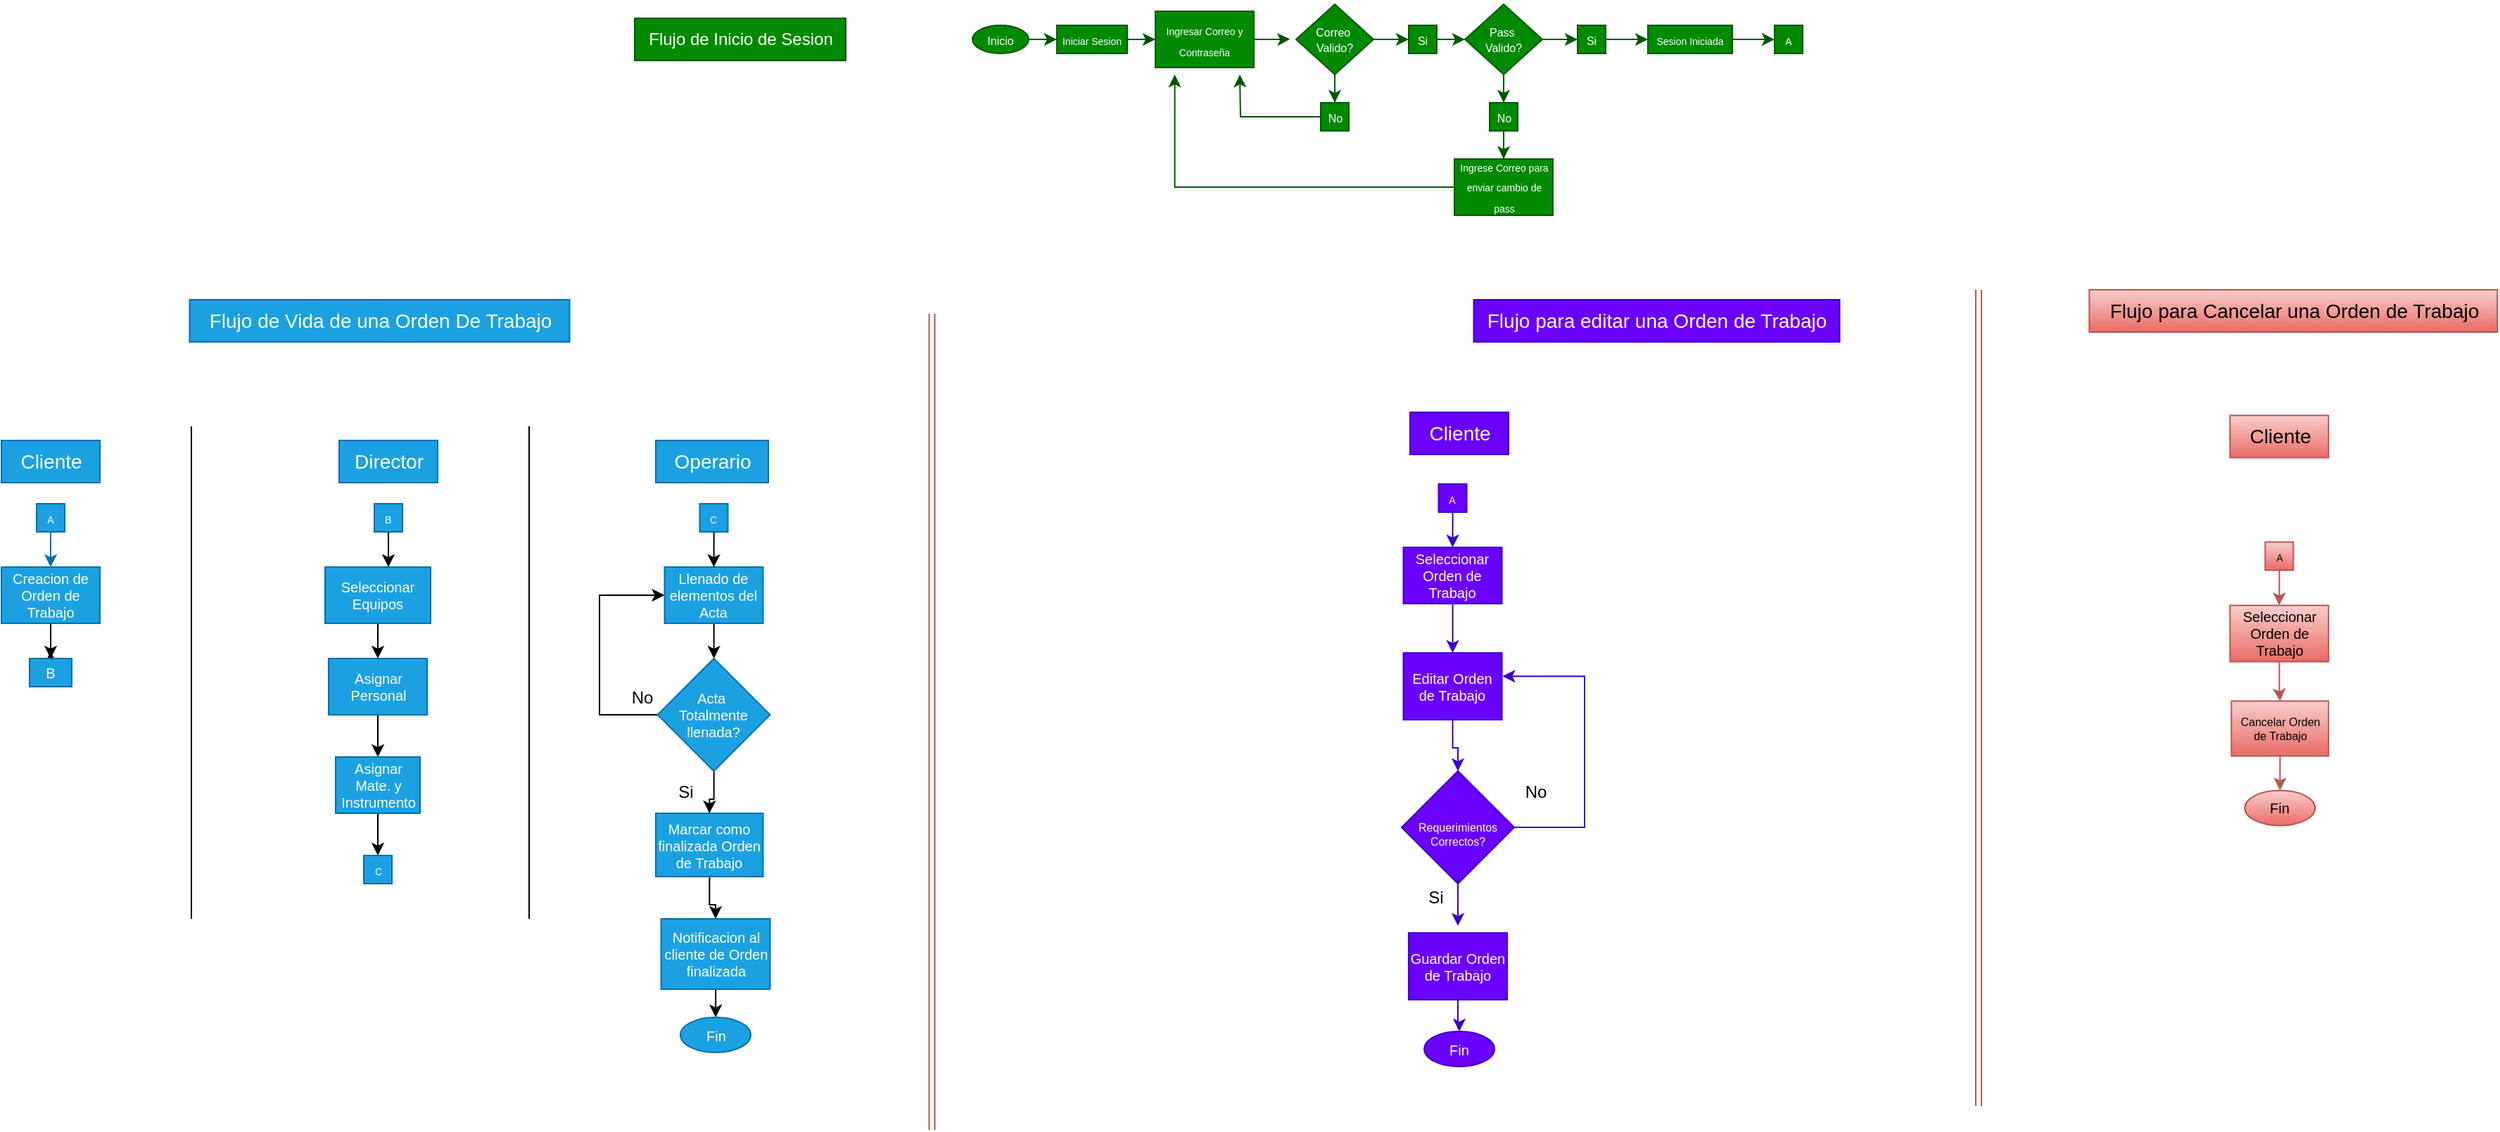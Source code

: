 <mxfile version="28.0.7">
  <diagram name="Página-1" id="KSOU-nN-DtzfJ4hTOI7c">
    <mxGraphModel dx="1668" dy="889" grid="1" gridSize="10" guides="1" tooltips="1" connect="1" arrows="1" fold="1" page="1" pageScale="1" pageWidth="827" pageHeight="1169" math="0" shadow="0">
      <root>
        <mxCell id="0" />
        <mxCell id="1" parent="0" />
        <mxCell id="dSN5XhyjflUej59NDyXJ-1" style="edgeStyle=orthogonalEdgeStyle;rounded=0;orthogonalLoop=1;jettySize=auto;html=1;entryX=0;entryY=0.5;entryDx=0;entryDy=0;fillColor=#008a00;strokeColor=#005700;" parent="1" source="dSN5XhyjflUej59NDyXJ-2" target="dSN5XhyjflUej59NDyXJ-6" edge="1">
          <mxGeometry relative="1" as="geometry" />
        </mxCell>
        <mxCell id="dSN5XhyjflUej59NDyXJ-2" value="&lt;font style=&quot;font-size: 8px;&quot;&gt;Inicio&lt;/font&gt;" style="ellipse;whiteSpace=wrap;html=1;fillColor=#008a00;fontColor=#ffffff;strokeColor=#005700;" parent="1" vertex="1">
          <mxGeometry x="895" y="175" width="40" height="20" as="geometry" />
        </mxCell>
        <mxCell id="dSN5XhyjflUej59NDyXJ-3" style="edgeStyle=orthogonalEdgeStyle;rounded=0;orthogonalLoop=1;jettySize=auto;html=1;entryX=0.5;entryY=0;entryDx=0;entryDy=0;fillColor=#008a00;strokeColor=#005700;" parent="1" source="dSN5XhyjflUej59NDyXJ-4" target="dSN5XhyjflUej59NDyXJ-10" edge="1">
          <mxGeometry relative="1" as="geometry" />
        </mxCell>
        <mxCell id="dSN5XhyjflUej59NDyXJ-4" value="&lt;div style=&quot;line-height: 70%;&quot;&gt;&lt;span style=&quot;font-size: 8px;&quot;&gt;Correo&amp;nbsp;&lt;/span&gt;&lt;/div&gt;&lt;div style=&quot;line-height: 70%;&quot;&gt;&lt;span style=&quot;font-size: 8px;&quot;&gt;Valido?&lt;/span&gt;&lt;/div&gt;" style="rhombus;whiteSpace=wrap;html=1;fillColor=#008a00;fontColor=#ffffff;strokeColor=#005700;" parent="1" vertex="1">
          <mxGeometry x="1125" y="160" width="55" height="50" as="geometry" />
        </mxCell>
        <mxCell id="dSN5XhyjflUej59NDyXJ-5" style="edgeStyle=orthogonalEdgeStyle;rounded=0;orthogonalLoop=1;jettySize=auto;html=1;entryX=0;entryY=0.5;entryDx=0;entryDy=0;fillColor=#008a00;strokeColor=#005700;" parent="1" source="dSN5XhyjflUej59NDyXJ-6" target="dSN5XhyjflUej59NDyXJ-8" edge="1">
          <mxGeometry relative="1" as="geometry" />
        </mxCell>
        <mxCell id="dSN5XhyjflUej59NDyXJ-6" value="&lt;font style=&quot;font-size: 7px;&quot;&gt;Iniciar Sesion&lt;/font&gt;" style="rounded=0;whiteSpace=wrap;html=1;fillColor=#008a00;fontColor=#ffffff;strokeColor=#005700;" parent="1" vertex="1">
          <mxGeometry x="955" y="175" width="50" height="20" as="geometry" />
        </mxCell>
        <mxCell id="dSN5XhyjflUej59NDyXJ-7" style="edgeStyle=orthogonalEdgeStyle;rounded=0;orthogonalLoop=1;jettySize=auto;html=1;exitX=0.5;exitY=0;exitDx=0;exitDy=0;fillColor=#008a00;strokeColor=#005700;" parent="1" source="dSN5XhyjflUej59NDyXJ-8" edge="1">
          <mxGeometry relative="1" as="geometry">
            <mxPoint x="1060.238" y="165" as="targetPoint" />
          </mxGeometry>
        </mxCell>
        <mxCell id="dSN5XhyjflUej59NDyXJ-8" value="&lt;font style=&quot;font-size: 7px;&quot;&gt;Ingresar Correo y Contraseña&lt;/font&gt;" style="rounded=0;whiteSpace=wrap;html=1;fillColor=#008a00;fontColor=#ffffff;strokeColor=#005700;" parent="1" vertex="1">
          <mxGeometry x="1025" y="165" width="70" height="40" as="geometry" />
        </mxCell>
        <mxCell id="dSN5XhyjflUej59NDyXJ-9" style="edgeStyle=orthogonalEdgeStyle;rounded=0;orthogonalLoop=1;jettySize=auto;html=1;entryX=-0.078;entryY=0.495;entryDx=0;entryDy=0;entryPerimeter=0;fillColor=#008a00;strokeColor=#005700;" parent="1" source="dSN5XhyjflUej59NDyXJ-8" target="dSN5XhyjflUej59NDyXJ-4" edge="1">
          <mxGeometry relative="1" as="geometry" />
        </mxCell>
        <mxCell id="dSN5XhyjflUej59NDyXJ-10" value="&lt;font style=&quot;font-size: 8px;&quot;&gt;No&lt;/font&gt;" style="rounded=0;whiteSpace=wrap;html=1;fillColor=#008a00;fontColor=#ffffff;strokeColor=#005700;" parent="1" vertex="1">
          <mxGeometry x="1142.5" y="230" width="20" height="20" as="geometry" />
        </mxCell>
        <mxCell id="dSN5XhyjflUej59NDyXJ-11" style="edgeStyle=orthogonalEdgeStyle;rounded=0;orthogonalLoop=1;jettySize=auto;html=1;fillColor=#008a00;strokeColor=#005700;" parent="1" source="dSN5XhyjflUej59NDyXJ-10" edge="1">
          <mxGeometry relative="1" as="geometry">
            <mxPoint x="1085" y="210" as="targetPoint" />
          </mxGeometry>
        </mxCell>
        <mxCell id="dSN5XhyjflUej59NDyXJ-12" style="edgeStyle=orthogonalEdgeStyle;rounded=0;orthogonalLoop=1;jettySize=auto;html=1;entryX=0;entryY=0.5;entryDx=0;entryDy=0;fillColor=#008a00;strokeColor=#005700;" parent="1" source="dSN5XhyjflUej59NDyXJ-14" target="dSN5XhyjflUej59NDyXJ-22" edge="1">
          <mxGeometry relative="1" as="geometry" />
        </mxCell>
        <mxCell id="dSN5XhyjflUej59NDyXJ-13" style="edgeStyle=orthogonalEdgeStyle;rounded=0;orthogonalLoop=1;jettySize=auto;html=1;entryX=0.5;entryY=0;entryDx=0;entryDy=0;fillColor=#008a00;strokeColor=#005700;" parent="1" source="dSN5XhyjflUej59NDyXJ-14" target="dSN5XhyjflUej59NDyXJ-17" edge="1">
          <mxGeometry relative="1" as="geometry" />
        </mxCell>
        <mxCell id="dSN5XhyjflUej59NDyXJ-14" value="&lt;div style=&quot;line-height: 70%;&quot;&gt;&lt;span style=&quot;font-size: 8px;&quot;&gt;Pass&amp;nbsp;&lt;/span&gt;&lt;/div&gt;&lt;div style=&quot;line-height: 70%;&quot;&gt;&lt;span style=&quot;font-size: 8px;&quot;&gt;Valido?&lt;/span&gt;&lt;/div&gt;" style="rhombus;whiteSpace=wrap;html=1;fillColor=#008a00;fontColor=#ffffff;strokeColor=#005700;" parent="1" vertex="1">
          <mxGeometry x="1245" y="160" width="55" height="50" as="geometry" />
        </mxCell>
        <mxCell id="dSN5XhyjflUej59NDyXJ-15" style="edgeStyle=orthogonalEdgeStyle;rounded=0;orthogonalLoop=1;jettySize=auto;html=1;entryX=0;entryY=0.5;entryDx=0;entryDy=0;fillColor=#008a00;strokeColor=#005700;" parent="1" source="dSN5XhyjflUej59NDyXJ-4" target="dSN5XhyjflUej59NDyXJ-20" edge="1">
          <mxGeometry relative="1" as="geometry" />
        </mxCell>
        <mxCell id="dSN5XhyjflUej59NDyXJ-16" style="edgeStyle=orthogonalEdgeStyle;rounded=0;orthogonalLoop=1;jettySize=auto;html=1;entryX=0.5;entryY=0;entryDx=0;entryDy=0;fillColor=#008a00;strokeColor=#005700;" parent="1" source="dSN5XhyjflUej59NDyXJ-17" target="dSN5XhyjflUej59NDyXJ-18" edge="1">
          <mxGeometry relative="1" as="geometry" />
        </mxCell>
        <mxCell id="dSN5XhyjflUej59NDyXJ-17" value="&lt;font style=&quot;font-size: 8px;&quot;&gt;No&lt;/font&gt;" style="rounded=0;whiteSpace=wrap;html=1;fillColor=#008a00;fontColor=#ffffff;strokeColor=#005700;" parent="1" vertex="1">
          <mxGeometry x="1262.5" y="230" width="20" height="20" as="geometry" />
        </mxCell>
        <mxCell id="dSN5XhyjflUej59NDyXJ-18" value="&lt;font style=&quot;font-size: 7px;&quot;&gt;Ingrese Correo para enviar cambio de pass&lt;/font&gt;" style="rounded=0;whiteSpace=wrap;html=1;textDirection=ltr;labelPosition=center;verticalLabelPosition=middle;align=center;verticalAlign=middle;spacing=1;spacingBottom=3;fillColor=#008a00;fontColor=#ffffff;strokeColor=#005700;" parent="1" vertex="1">
          <mxGeometry x="1237.5" y="270" width="70" height="40" as="geometry" />
        </mxCell>
        <mxCell id="dSN5XhyjflUej59NDyXJ-19" style="edgeStyle=orthogonalEdgeStyle;rounded=0;orthogonalLoop=1;jettySize=auto;html=1;entryX=0;entryY=0.5;entryDx=0;entryDy=0;fillColor=#008a00;strokeColor=#005700;" parent="1" source="dSN5XhyjflUej59NDyXJ-20" target="dSN5XhyjflUej59NDyXJ-14" edge="1">
          <mxGeometry relative="1" as="geometry" />
        </mxCell>
        <mxCell id="dSN5XhyjflUej59NDyXJ-20" value="&lt;font style=&quot;font-size: 8px;&quot;&gt;Si&lt;/font&gt;" style="rounded=0;whiteSpace=wrap;html=1;fillColor=#008a00;fontColor=#ffffff;strokeColor=#005700;" parent="1" vertex="1">
          <mxGeometry x="1205" y="175" width="20" height="20" as="geometry" />
        </mxCell>
        <mxCell id="dSN5XhyjflUej59NDyXJ-21" style="edgeStyle=orthogonalEdgeStyle;rounded=0;orthogonalLoop=1;jettySize=auto;html=1;entryX=0;entryY=0.5;entryDx=0;entryDy=0;fillColor=#008a00;strokeColor=#005700;" parent="1" source="dSN5XhyjflUej59NDyXJ-22" target="dSN5XhyjflUej59NDyXJ-25" edge="1">
          <mxGeometry relative="1" as="geometry" />
        </mxCell>
        <mxCell id="dSN5XhyjflUej59NDyXJ-22" value="&lt;font style=&quot;font-size: 8px;&quot;&gt;Si&lt;/font&gt;" style="rounded=0;whiteSpace=wrap;html=1;fillColor=#008a00;fontColor=#ffffff;strokeColor=#005700;" parent="1" vertex="1">
          <mxGeometry x="1325" y="175" width="20" height="20" as="geometry" />
        </mxCell>
        <mxCell id="dSN5XhyjflUej59NDyXJ-23" style="edgeStyle=orthogonalEdgeStyle;rounded=0;orthogonalLoop=1;jettySize=auto;html=1;entryX=0.197;entryY=1.125;entryDx=0;entryDy=0;entryPerimeter=0;fillColor=#008a00;strokeColor=#005700;" parent="1" source="dSN5XhyjflUej59NDyXJ-18" target="dSN5XhyjflUej59NDyXJ-8" edge="1">
          <mxGeometry relative="1" as="geometry">
            <mxPoint x="1038" y="150" as="targetPoint" />
          </mxGeometry>
        </mxCell>
        <mxCell id="dSN5XhyjflUej59NDyXJ-24" style="edgeStyle=orthogonalEdgeStyle;rounded=0;orthogonalLoop=1;jettySize=auto;html=1;entryX=0;entryY=0.5;entryDx=0;entryDy=0;fillColor=#008a00;strokeColor=#005700;" parent="1" source="dSN5XhyjflUej59NDyXJ-25" target="dSN5XhyjflUej59NDyXJ-28" edge="1">
          <mxGeometry relative="1" as="geometry" />
        </mxCell>
        <mxCell id="dSN5XhyjflUej59NDyXJ-25" value="&lt;span style=&quot;font-size: 7px;&quot;&gt;Sesion Iniciada&lt;/span&gt;" style="rounded=0;whiteSpace=wrap;html=1;fillColor=#008a00;fontColor=#ffffff;strokeColor=#005700;" parent="1" vertex="1">
          <mxGeometry x="1375" y="175" width="60" height="20" as="geometry" />
        </mxCell>
        <mxCell id="dSN5XhyjflUej59NDyXJ-26" value="Flujo de Inicio de Sesion" style="text;html=1;align=center;verticalAlign=middle;resizable=0;points=[];autosize=1;strokeColor=#005700;fillColor=#008a00;fontColor=#ffffff;" parent="1" vertex="1">
          <mxGeometry x="655" y="170" width="150" height="30" as="geometry" />
        </mxCell>
        <mxCell id="dSN5XhyjflUej59NDyXJ-27" value="Flujo de Vida de una Orden De Trabajo" style="text;html=1;align=center;verticalAlign=middle;resizable=0;points=[];autosize=1;strokeColor=#006EAF;fillColor=#1ba1e2;fontColor=#ffffff;fontSize=14;" parent="1" vertex="1">
          <mxGeometry x="338.75" y="370" width="270" height="30" as="geometry" />
        </mxCell>
        <mxCell id="dSN5XhyjflUej59NDyXJ-28" value="&lt;span style=&quot;font-size: 7px;&quot;&gt;A&lt;/span&gt;" style="rounded=0;whiteSpace=wrap;html=1;fillColor=#008a00;fontColor=#ffffff;strokeColor=#005700;" parent="1" vertex="1">
          <mxGeometry x="1465" y="175" width="20" height="20" as="geometry" />
        </mxCell>
        <mxCell id="dSN5XhyjflUej59NDyXJ-29" style="edgeStyle=orthogonalEdgeStyle;rounded=0;orthogonalLoop=1;jettySize=auto;html=1;entryX=0.5;entryY=0;entryDx=0;entryDy=0;fillColor=#1ba1e2;strokeColor=#006EAF;" parent="1" source="dSN5XhyjflUej59NDyXJ-30" target="dSN5XhyjflUej59NDyXJ-32" edge="1">
          <mxGeometry relative="1" as="geometry" />
        </mxCell>
        <mxCell id="dSN5XhyjflUej59NDyXJ-30" value="&lt;span style=&quot;font-size: 7px;&quot;&gt;A&lt;/span&gt;" style="rounded=0;whiteSpace=wrap;html=1;fillColor=#1ba1e2;fontColor=#ffffff;strokeColor=#006EAF;" parent="1" vertex="1">
          <mxGeometry x="230" y="515" width="20" height="20" as="geometry" />
        </mxCell>
        <mxCell id="dSN5XhyjflUej59NDyXJ-31" value="" style="edgeStyle=orthogonalEdgeStyle;rounded=0;orthogonalLoop=1;jettySize=auto;html=1;" parent="1" source="dSN5XhyjflUej59NDyXJ-32" target="dSN5XhyjflUej59NDyXJ-211" edge="1">
          <mxGeometry relative="1" as="geometry" />
        </mxCell>
        <mxCell id="dSN5XhyjflUej59NDyXJ-32" value="&lt;font&gt;Creacion de Orden de Trabajo&lt;/font&gt;" style="rounded=0;whiteSpace=wrap;html=1;fillColor=#1ba1e2;fontColor=#ffffff;strokeColor=#006EAF;fontSize=10;" parent="1" vertex="1">
          <mxGeometry x="205" y="560" width="70" height="40" as="geometry" />
        </mxCell>
        <mxCell id="dSN5XhyjflUej59NDyXJ-157" value="" style="edgeStyle=orthogonalEdgeStyle;rounded=0;orthogonalLoop=1;jettySize=auto;html=1;" parent="1" source="dSN5XhyjflUej59NDyXJ-158" target="dSN5XhyjflUej59NDyXJ-160" edge="1">
          <mxGeometry relative="1" as="geometry" />
        </mxCell>
        <mxCell id="dSN5XhyjflUej59NDyXJ-158" value="Seleccionar Equipos" style="whiteSpace=wrap;html=1;fontSize=10;fillColor=#1ba1e2;strokeColor=#006EAF;fontColor=#ffffff;rounded=0;" parent="1" vertex="1">
          <mxGeometry x="435" y="560" width="75" height="40" as="geometry" />
        </mxCell>
        <mxCell id="dSN5XhyjflUej59NDyXJ-159" value="" style="edgeStyle=orthogonalEdgeStyle;rounded=0;orthogonalLoop=1;jettySize=auto;html=1;" parent="1" source="dSN5XhyjflUej59NDyXJ-160" target="dSN5XhyjflUej59NDyXJ-162" edge="1">
          <mxGeometry relative="1" as="geometry" />
        </mxCell>
        <mxCell id="dSN5XhyjflUej59NDyXJ-160" value="Asignar Personal" style="whiteSpace=wrap;html=1;fontSize=10;fillColor=#1ba1e2;strokeColor=#006EAF;fontColor=#ffffff;rounded=0;" parent="1" vertex="1">
          <mxGeometry x="437.5" y="625" width="70" height="40" as="geometry" />
        </mxCell>
        <mxCell id="dSN5XhyjflUej59NDyXJ-161" style="edgeStyle=orthogonalEdgeStyle;rounded=0;orthogonalLoop=1;jettySize=auto;html=1;entryX=0.5;entryY=0;entryDx=0;entryDy=0;" parent="1" source="dSN5XhyjflUej59NDyXJ-162" target="dSN5XhyjflUej59NDyXJ-216" edge="1">
          <mxGeometry relative="1" as="geometry" />
        </mxCell>
        <mxCell id="dSN5XhyjflUej59NDyXJ-162" value="Asignar Mate. y Instrumento" style="whiteSpace=wrap;html=1;fontSize=10;fillColor=#1ba1e2;strokeColor=#006EAF;fontColor=#ffffff;rounded=0;" parent="1" vertex="1">
          <mxGeometry x="442.5" y="695" width="60" height="40" as="geometry" />
        </mxCell>
        <mxCell id="dSN5XhyjflUej59NDyXJ-206" value="" style="edgeStyle=orthogonalEdgeStyle;rounded=0;orthogonalLoop=1;jettySize=auto;html=1;" parent="1" source="dSN5XhyjflUej59NDyXJ-207" target="dSN5XhyjflUej59NDyXJ-208" edge="1">
          <mxGeometry relative="1" as="geometry" />
        </mxCell>
        <mxCell id="dSN5XhyjflUej59NDyXJ-207" value="Notificacion al cliente de Orden finalizada" style="whiteSpace=wrap;html=1;fontSize=10;fillColor=#1ba1e2;strokeColor=#006EAF;fontColor=#ffffff;rounded=0;" parent="1" vertex="1">
          <mxGeometry x="673.75" y="810" width="77.5" height="50" as="geometry" />
        </mxCell>
        <mxCell id="dSN5XhyjflUej59NDyXJ-208" value="Fin" style="ellipse;whiteSpace=wrap;html=1;fontSize=10;fillColor=#1ba1e2;strokeColor=#006EAF;fontColor=#ffffff;rounded=0;" parent="1" vertex="1">
          <mxGeometry x="687.5" y="880" width="50" height="25" as="geometry" />
        </mxCell>
        <mxCell id="dSN5XhyjflUej59NDyXJ-209" value="" style="endArrow=none;html=1;rounded=0;" parent="1" edge="1">
          <mxGeometry width="50" height="50" relative="1" as="geometry">
            <mxPoint x="340" y="460" as="sourcePoint" />
            <mxPoint x="340" y="810" as="targetPoint" />
          </mxGeometry>
        </mxCell>
        <mxCell id="dSN5XhyjflUej59NDyXJ-210" style="edgeStyle=orthogonalEdgeStyle;rounded=0;orthogonalLoop=1;jettySize=auto;html=1;exitX=0.5;exitY=0;exitDx=0;exitDy=0;" parent="1" source="dSN5XhyjflUej59NDyXJ-211" edge="1">
          <mxGeometry relative="1" as="geometry">
            <mxPoint x="240" y="620" as="targetPoint" />
          </mxGeometry>
        </mxCell>
        <mxCell id="dSN5XhyjflUej59NDyXJ-211" value="B" style="whiteSpace=wrap;html=1;fontSize=10;fillColor=#1ba1e2;strokeColor=#006EAF;fontColor=#ffffff;rounded=0;" parent="1" vertex="1">
          <mxGeometry x="225" y="625" width="30" height="20" as="geometry" />
        </mxCell>
        <mxCell id="dSN5XhyjflUej59NDyXJ-212" value="Cliente" style="text;html=1;align=center;verticalAlign=middle;resizable=0;points=[];autosize=1;strokeColor=#006EAF;fillColor=#1ba1e2;fontColor=#ffffff;fontSize=14;" parent="1" vertex="1">
          <mxGeometry x="205" y="470" width="70" height="30" as="geometry" />
        </mxCell>
        <mxCell id="dSN5XhyjflUej59NDyXJ-213" value="Director" style="text;html=1;align=center;verticalAlign=middle;resizable=0;points=[];autosize=1;strokeColor=#006EAF;fillColor=#1ba1e2;fontColor=#ffffff;fontSize=14;" parent="1" vertex="1">
          <mxGeometry x="445" y="470" width="70" height="30" as="geometry" />
        </mxCell>
        <mxCell id="dSN5XhyjflUej59NDyXJ-214" value="&lt;span style=&quot;font-size: 7px;&quot;&gt;B&lt;/span&gt;" style="rounded=0;whiteSpace=wrap;html=1;fillColor=#1ba1e2;fontColor=#ffffff;strokeColor=#006EAF;" parent="1" vertex="1">
          <mxGeometry x="470" y="515" width="20" height="20" as="geometry" />
        </mxCell>
        <mxCell id="dSN5XhyjflUej59NDyXJ-215" style="edgeStyle=orthogonalEdgeStyle;rounded=0;orthogonalLoop=1;jettySize=auto;html=1;entryX=0.6;entryY=0;entryDx=0;entryDy=0;entryPerimeter=0;" parent="1" source="dSN5XhyjflUej59NDyXJ-214" target="dSN5XhyjflUej59NDyXJ-158" edge="1">
          <mxGeometry relative="1" as="geometry" />
        </mxCell>
        <mxCell id="dSN5XhyjflUej59NDyXJ-216" value="&lt;span style=&quot;font-size: 7px;&quot;&gt;C&lt;/span&gt;" style="rounded=0;whiteSpace=wrap;html=1;fillColor=#1ba1e2;fontColor=#ffffff;strokeColor=#006EAF;" parent="1" vertex="1">
          <mxGeometry x="462.5" y="765" width="20" height="20" as="geometry" />
        </mxCell>
        <mxCell id="dSN5XhyjflUej59NDyXJ-217" value="" style="endArrow=none;html=1;rounded=0;" parent="1" edge="1">
          <mxGeometry width="50" height="50" relative="1" as="geometry">
            <mxPoint x="580" y="460" as="sourcePoint" />
            <mxPoint x="580" y="810" as="targetPoint" />
          </mxGeometry>
        </mxCell>
        <mxCell id="dSN5XhyjflUej59NDyXJ-218" value="Operario" style="text;html=1;align=center;verticalAlign=middle;resizable=0;points=[];autosize=1;strokeColor=#006EAF;fillColor=#1ba1e2;fontColor=#ffffff;fontSize=14;" parent="1" vertex="1">
          <mxGeometry x="670" y="470" width="80" height="30" as="geometry" />
        </mxCell>
        <mxCell id="dSN5XhyjflUej59NDyXJ-219" value="" style="edgeStyle=orthogonalEdgeStyle;rounded=0;orthogonalLoop=1;jettySize=auto;html=1;" parent="1" source="dSN5XhyjflUej59NDyXJ-220" target="dSN5XhyjflUej59NDyXJ-227" edge="1">
          <mxGeometry relative="1" as="geometry" />
        </mxCell>
        <mxCell id="dSN5XhyjflUej59NDyXJ-220" value="Llenado de elementos del Acta" style="rounded=0;whiteSpace=wrap;html=1;fillColor=#1ba1e2;fontColor=#ffffff;strokeColor=#006EAF;fontSize=10;" parent="1" vertex="1">
          <mxGeometry x="676.25" y="560" width="70" height="40" as="geometry" />
        </mxCell>
        <mxCell id="dSN5XhyjflUej59NDyXJ-221" style="edgeStyle=orthogonalEdgeStyle;rounded=0;orthogonalLoop=1;jettySize=auto;html=1;entryX=0.5;entryY=0;entryDx=0;entryDy=0;" parent="1" source="dSN5XhyjflUej59NDyXJ-222" target="dSN5XhyjflUej59NDyXJ-207" edge="1">
          <mxGeometry relative="1" as="geometry" />
        </mxCell>
        <mxCell id="dSN5XhyjflUej59NDyXJ-222" value="&lt;font&gt;Marcar como finalizada Orden de Trabajo&lt;/font&gt;" style="rounded=0;whiteSpace=wrap;html=1;fillColor=#1ba1e2;fontColor=#ffffff;strokeColor=#006EAF;fontSize=10;" parent="1" vertex="1">
          <mxGeometry x="670" y="735" width="76.25" height="45" as="geometry" />
        </mxCell>
        <mxCell id="dSN5XhyjflUej59NDyXJ-223" style="edgeStyle=orthogonalEdgeStyle;rounded=0;orthogonalLoop=1;jettySize=auto;html=1;entryX=0.5;entryY=0;entryDx=0;entryDy=0;" parent="1" source="dSN5XhyjflUej59NDyXJ-224" target="dSN5XhyjflUej59NDyXJ-220" edge="1">
          <mxGeometry relative="1" as="geometry" />
        </mxCell>
        <mxCell id="dSN5XhyjflUej59NDyXJ-224" value="&lt;span style=&quot;font-size: 7px;&quot;&gt;C&lt;/span&gt;" style="rounded=0;whiteSpace=wrap;html=1;fillColor=#1ba1e2;fontColor=#ffffff;strokeColor=#006EAF;" parent="1" vertex="1">
          <mxGeometry x="701.25" y="515" width="20" height="20" as="geometry" />
        </mxCell>
        <mxCell id="dSN5XhyjflUej59NDyXJ-225" style="edgeStyle=orthogonalEdgeStyle;rounded=0;orthogonalLoop=1;jettySize=auto;html=1;entryX=0;entryY=0.5;entryDx=0;entryDy=0;exitX=0;exitY=0.5;exitDx=0;exitDy=0;" parent="1" source="dSN5XhyjflUej59NDyXJ-227" target="dSN5XhyjflUej59NDyXJ-220" edge="1">
          <mxGeometry relative="1" as="geometry">
            <Array as="points">
              <mxPoint x="630" y="665" />
              <mxPoint x="630" y="580" />
            </Array>
          </mxGeometry>
        </mxCell>
        <mxCell id="dSN5XhyjflUej59NDyXJ-226" value="" style="edgeStyle=orthogonalEdgeStyle;rounded=0;orthogonalLoop=1;jettySize=auto;html=1;" parent="1" source="dSN5XhyjflUej59NDyXJ-227" target="dSN5XhyjflUej59NDyXJ-222" edge="1">
          <mxGeometry relative="1" as="geometry" />
        </mxCell>
        <mxCell id="dSN5XhyjflUej59NDyXJ-227" value="Acta&amp;nbsp;&lt;div&gt;Totalmente llenada?&lt;/div&gt;" style="rhombus;whiteSpace=wrap;html=1;fontSize=10;fillColor=#1ba1e2;strokeColor=#006EAF;fontColor=#ffffff;rounded=0;" parent="1" vertex="1">
          <mxGeometry x="671.25" y="625" width="80" height="80" as="geometry" />
        </mxCell>
        <mxCell id="dSN5XhyjflUej59NDyXJ-228" value="No" style="text;html=1;align=center;verticalAlign=middle;resizable=0;points=[];autosize=1;strokeColor=none;fillColor=none;" parent="1" vertex="1">
          <mxGeometry x="640" y="638" width="40" height="30" as="geometry" />
        </mxCell>
        <mxCell id="dSN5XhyjflUej59NDyXJ-229" value="Si" style="text;html=1;align=center;verticalAlign=middle;resizable=0;points=[];autosize=1;strokeColor=none;fillColor=none;" parent="1" vertex="1">
          <mxGeometry x="676.25" y="705" width="30" height="30" as="geometry" />
        </mxCell>
        <mxCell id="GDXL47Dr6T41q6jcd_c_-1" value="Flujo para editar una Orden de Trabajo" style="text;html=1;align=center;verticalAlign=middle;resizable=0;points=[];autosize=1;strokeColor=#3700CC;fillColor=#6a00ff;fontSize=14;fontColor=#ffffff;" parent="1" vertex="1">
          <mxGeometry x="1251.25" y="370" width="260" height="30" as="geometry" />
        </mxCell>
        <mxCell id="GDXL47Dr6T41q6jcd_c_-32" value="" style="edgeStyle=orthogonalEdgeStyle;rounded=0;orthogonalLoop=1;jettySize=auto;html=1;fillColor=#6a00ff;strokeColor=#3700CC;entryX=1.006;entryY=0.35;entryDx=0;entryDy=0;entryPerimeter=0;exitX=1;exitY=0.5;exitDx=0;exitDy=0;" parent="1" source="GDXL47Dr6T41q6jcd_c_-11" target="cMwu3bpFjL0iy4_ncFhb-1" edge="1">
          <mxGeometry relative="1" as="geometry">
            <mxPoint x="1318.75" y="744.238" as="targetPoint" />
            <Array as="points">
              <mxPoint x="1330" y="745" />
              <mxPoint x="1330" y="638" />
            </Array>
          </mxGeometry>
        </mxCell>
        <mxCell id="GDXL47Dr6T41q6jcd_c_-34" value="" style="edgeStyle=orthogonalEdgeStyle;rounded=0;orthogonalLoop=1;jettySize=auto;html=1;fillColor=#6a00ff;strokeColor=#3700CC;" parent="1" source="GDXL47Dr6T41q6jcd_c_-11" edge="1">
          <mxGeometry relative="1" as="geometry">
            <mxPoint x="1240" y="815" as="targetPoint" />
          </mxGeometry>
        </mxCell>
        <mxCell id="GDXL47Dr6T41q6jcd_c_-11" value="Requerimientos Correctos?" style="rhombus;whiteSpace=wrap;html=1;fontSize=8;fillColor=#6a00ff;strokeColor=#3700CC;fontColor=#ffffff;rounded=0;spacingTop=9;" parent="1" vertex="1">
          <mxGeometry x="1200" y="705" width="80" height="80" as="geometry" />
        </mxCell>
        <mxCell id="GDXL47Dr6T41q6jcd_c_-16" value="Cliente" style="text;html=1;align=center;verticalAlign=middle;resizable=0;points=[];autosize=1;strokeColor=#3700CC;fillColor=#6a00ff;fontColor=#ffffff;fontSize=14;" parent="1" vertex="1">
          <mxGeometry x="1206" y="450" width="70" height="30" as="geometry" />
        </mxCell>
        <mxCell id="GDXL47Dr6T41q6jcd_c_-20" value="No" style="text;html=1;align=center;verticalAlign=middle;resizable=0;points=[];autosize=1;strokeColor=none;fillColor=none;" parent="1" vertex="1">
          <mxGeometry x="1275" y="705" width="40" height="30" as="geometry" />
        </mxCell>
        <mxCell id="GDXL47Dr6T41q6jcd_c_-23" style="edgeStyle=orthogonalEdgeStyle;rounded=0;orthogonalLoop=1;jettySize=auto;html=1;entryX=0.5;entryY=0;entryDx=0;entryDy=0;fillColor=#6a00ff;strokeColor=#3700CC;" parent="1" source="GDXL47Dr6T41q6jcd_c_-24" target="GDXL47Dr6T41q6jcd_c_-25" edge="1">
          <mxGeometry relative="1" as="geometry" />
        </mxCell>
        <mxCell id="GDXL47Dr6T41q6jcd_c_-24" value="&lt;span style=&quot;font-size: 7px;&quot;&gt;A&lt;/span&gt;" style="rounded=0;whiteSpace=wrap;html=1;fillColor=#6a00ff;fontColor=#ffffff;strokeColor=#3700CC;" parent="1" vertex="1">
          <mxGeometry x="1226.25" y="501" width="20" height="20" as="geometry" />
        </mxCell>
        <mxCell id="GDXL47Dr6T41q6jcd_c_-27" value="" style="edgeStyle=orthogonalEdgeStyle;rounded=0;orthogonalLoop=1;jettySize=auto;html=1;fillColor=#6a00ff;strokeColor=#3700CC;entryX=0.5;entryY=0;entryDx=0;entryDy=0;" parent="1" source="GDXL47Dr6T41q6jcd_c_-25" target="cMwu3bpFjL0iy4_ncFhb-1" edge="1">
          <mxGeometry relative="1" as="geometry">
            <mxPoint x="1260" y="611" as="targetPoint" />
          </mxGeometry>
        </mxCell>
        <mxCell id="GDXL47Dr6T41q6jcd_c_-25" value="Seleccionar Orden de Trabajo" style="rounded=0;whiteSpace=wrap;html=1;fillColor=#6a00ff;fontColor=#ffffff;strokeColor=#3700CC;fontSize=10;" parent="1" vertex="1">
          <mxGeometry x="1201.25" y="546" width="70" height="40" as="geometry" />
        </mxCell>
        <mxCell id="GDXL47Dr6T41q6jcd_c_-31" value="" style="edgeStyle=orthogonalEdgeStyle;rounded=0;orthogonalLoop=1;jettySize=auto;html=1;fillColor=#6a00ff;strokeColor=#3700CC;exitX=0.5;exitY=1;exitDx=0;exitDy=0;" parent="1" source="cMwu3bpFjL0iy4_ncFhb-1" target="GDXL47Dr6T41q6jcd_c_-11" edge="1">
          <mxGeometry relative="1" as="geometry">
            <mxPoint x="1265" y="745.75" as="sourcePoint" />
          </mxGeometry>
        </mxCell>
        <mxCell id="GDXL47Dr6T41q6jcd_c_-37" value="Si" style="text;html=1;align=center;verticalAlign=middle;resizable=0;points=[];autosize=1;strokeColor=none;fillColor=none;" parent="1" vertex="1">
          <mxGeometry x="1208.75" y="780" width="30" height="30" as="geometry" />
        </mxCell>
        <mxCell id="GDXL47Dr6T41q6jcd_c_-79" value="Flujo para Cancelar una Orden de Trabajo" style="text;html=1;align=center;verticalAlign=middle;resizable=0;points=[];autosize=1;strokeColor=#b85450;fillColor=#f8cecc;fontSize=14;gradientColor=#ea6b66;" parent="1" vertex="1">
          <mxGeometry x="1688.66" y="363" width="290" height="30" as="geometry" />
        </mxCell>
        <mxCell id="GDXL47Dr6T41q6jcd_c_-80" value="" style="shape=link;html=1;rounded=0;fillColor=#f8cecc;strokeColor=#b85450;gradientColor=#ea6b66;" parent="1" edge="1">
          <mxGeometry width="100" relative="1" as="geometry">
            <mxPoint x="866.25" y="960" as="sourcePoint" />
            <mxPoint x="866.25" y="380" as="targetPoint" />
          </mxGeometry>
        </mxCell>
        <mxCell id="GDXL47Dr6T41q6jcd_c_-81" value="" style="shape=link;html=1;rounded=0;fillColor=#f8cecc;strokeColor=#b85450;gradientColor=#ea6b66;" parent="1" edge="1">
          <mxGeometry width="100" relative="1" as="geometry">
            <mxPoint x="1610" y="943" as="sourcePoint" />
            <mxPoint x="1610" y="363" as="targetPoint" />
          </mxGeometry>
        </mxCell>
        <mxCell id="GDXL47Dr6T41q6jcd_c_-82" value="Cliente" style="text;html=1;align=center;verticalAlign=middle;resizable=0;points=[];autosize=1;strokeColor=#b85450;fillColor=#f8cecc;fontSize=14;gradientColor=#ea6b66;" parent="1" vertex="1">
          <mxGeometry x="1788.66" y="452.25" width="70" height="30" as="geometry" />
        </mxCell>
        <mxCell id="GDXL47Dr6T41q6jcd_c_-85" style="edgeStyle=orthogonalEdgeStyle;rounded=0;orthogonalLoop=1;jettySize=auto;html=1;entryX=0.5;entryY=0;entryDx=0;entryDy=0;fillColor=#f8cecc;strokeColor=#b85450;gradientColor=#ea6b66;" parent="1" source="GDXL47Dr6T41q6jcd_c_-86" target="GDXL47Dr6T41q6jcd_c_-88" edge="1">
          <mxGeometry relative="1" as="geometry" />
        </mxCell>
        <mxCell id="GDXL47Dr6T41q6jcd_c_-86" value="&lt;span style=&quot;font-size: 7px;&quot;&gt;A&lt;/span&gt;" style="rounded=0;whiteSpace=wrap;html=1;fillColor=#f8cecc;strokeColor=#b85450;gradientColor=#ea6b66;" parent="1" vertex="1">
          <mxGeometry x="1813.66" y="542.25" width="20" height="20" as="geometry" />
        </mxCell>
        <mxCell id="GDXL47Dr6T41q6jcd_c_-91" value="" style="edgeStyle=orthogonalEdgeStyle;rounded=0;orthogonalLoop=1;jettySize=auto;html=1;fillColor=#f8cecc;gradientColor=#ea6b66;strokeColor=#b85450;" parent="1" source="GDXL47Dr6T41q6jcd_c_-88" target="GDXL47Dr6T41q6jcd_c_-90" edge="1">
          <mxGeometry relative="1" as="geometry" />
        </mxCell>
        <mxCell id="GDXL47Dr6T41q6jcd_c_-88" value="Seleccionar Orden de Trabajo" style="rounded=0;whiteSpace=wrap;html=1;fillColor=#f8cecc;strokeColor=#b85450;fontSize=10;gradientColor=#ea6b66;" parent="1" vertex="1">
          <mxGeometry x="1788.66" y="587.25" width="70" height="40" as="geometry" />
        </mxCell>
        <mxCell id="GDXL47Dr6T41q6jcd_c_-93" value="" style="edgeStyle=orthogonalEdgeStyle;rounded=0;orthogonalLoop=1;jettySize=auto;html=1;fillColor=#f8cecc;gradientColor=#ea6b66;strokeColor=#b85450;" parent="1" source="GDXL47Dr6T41q6jcd_c_-90" target="GDXL47Dr6T41q6jcd_c_-92" edge="1">
          <mxGeometry relative="1" as="geometry" />
        </mxCell>
        <mxCell id="GDXL47Dr6T41q6jcd_c_-90" value="Cancelar Orden de Trabajo" style="whiteSpace=wrap;html=1;fontSize=8;fillColor=#f8cecc;strokeColor=#b85450;rounded=0;gradientColor=#ea6b66;" parent="1" vertex="1">
          <mxGeometry x="1789.66" y="655.25" width="69" height="39" as="geometry" />
        </mxCell>
        <mxCell id="GDXL47Dr6T41q6jcd_c_-92" value="Fin" style="ellipse;whiteSpace=wrap;html=1;fontSize=10;fillColor=#f8cecc;strokeColor=#b85450;rounded=0;gradientColor=#ea6b66;" parent="1" vertex="1">
          <mxGeometry x="1799.16" y="718.75" width="50" height="25" as="geometry" />
        </mxCell>
        <mxCell id="cMwu3bpFjL0iy4_ncFhb-1" value="Editar Orden de Trabajo" style="whiteSpace=wrap;html=1;fontSize=10;fillColor=#6a00ff;strokeColor=#3700CC;fontColor=#ffffff;rounded=0;" vertex="1" parent="1">
          <mxGeometry x="1201.25" y="621" width="70" height="47.5" as="geometry" />
        </mxCell>
        <mxCell id="cMwu3bpFjL0iy4_ncFhb-9" value="" style="edgeStyle=orthogonalEdgeStyle;rounded=0;orthogonalLoop=1;jettySize=auto;html=1;fillColor=#6a00ff;strokeColor=#3700CC;" edge="1" parent="1" source="cMwu3bpFjL0iy4_ncFhb-6" target="cMwu3bpFjL0iy4_ncFhb-8">
          <mxGeometry relative="1" as="geometry" />
        </mxCell>
        <mxCell id="cMwu3bpFjL0iy4_ncFhb-6" value="Guardar Orden de Trabajo" style="whiteSpace=wrap;html=1;fontSize=10;fillColor=#6a00ff;strokeColor=#3700CC;fontColor=#ffffff;rounded=0;" vertex="1" parent="1">
          <mxGeometry x="1205" y="820" width="70" height="47.5" as="geometry" />
        </mxCell>
        <mxCell id="cMwu3bpFjL0iy4_ncFhb-8" value="Fin" style="ellipse;whiteSpace=wrap;html=1;fontSize=10;fillColor=#6a00ff;strokeColor=#3700CC;rounded=0;fontColor=#ffffff;" vertex="1" parent="1">
          <mxGeometry x="1216" y="890" width="50" height="25" as="geometry" />
        </mxCell>
      </root>
    </mxGraphModel>
  </diagram>
</mxfile>
